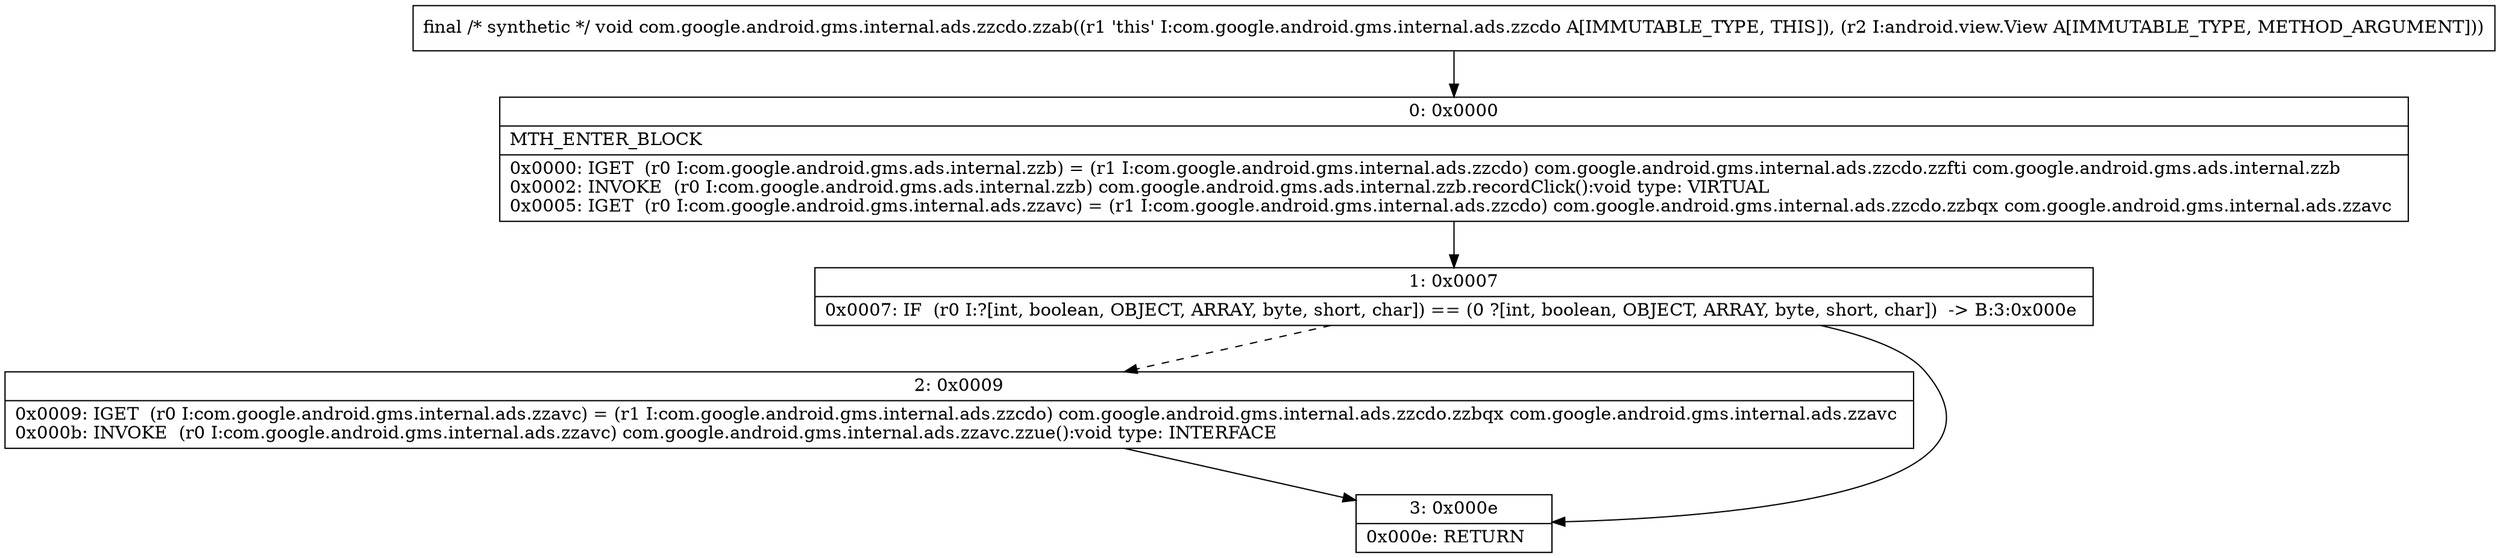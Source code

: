 digraph "CFG forcom.google.android.gms.internal.ads.zzcdo.zzab(Landroid\/view\/View;)V" {
Node_0 [shape=record,label="{0\:\ 0x0000|MTH_ENTER_BLOCK\l|0x0000: IGET  (r0 I:com.google.android.gms.ads.internal.zzb) = (r1 I:com.google.android.gms.internal.ads.zzcdo) com.google.android.gms.internal.ads.zzcdo.zzfti com.google.android.gms.ads.internal.zzb \l0x0002: INVOKE  (r0 I:com.google.android.gms.ads.internal.zzb) com.google.android.gms.ads.internal.zzb.recordClick():void type: VIRTUAL \l0x0005: IGET  (r0 I:com.google.android.gms.internal.ads.zzavc) = (r1 I:com.google.android.gms.internal.ads.zzcdo) com.google.android.gms.internal.ads.zzcdo.zzbqx com.google.android.gms.internal.ads.zzavc \l}"];
Node_1 [shape=record,label="{1\:\ 0x0007|0x0007: IF  (r0 I:?[int, boolean, OBJECT, ARRAY, byte, short, char]) == (0 ?[int, boolean, OBJECT, ARRAY, byte, short, char])  \-\> B:3:0x000e \l}"];
Node_2 [shape=record,label="{2\:\ 0x0009|0x0009: IGET  (r0 I:com.google.android.gms.internal.ads.zzavc) = (r1 I:com.google.android.gms.internal.ads.zzcdo) com.google.android.gms.internal.ads.zzcdo.zzbqx com.google.android.gms.internal.ads.zzavc \l0x000b: INVOKE  (r0 I:com.google.android.gms.internal.ads.zzavc) com.google.android.gms.internal.ads.zzavc.zzue():void type: INTERFACE \l}"];
Node_3 [shape=record,label="{3\:\ 0x000e|0x000e: RETURN   \l}"];
MethodNode[shape=record,label="{final \/* synthetic *\/ void com.google.android.gms.internal.ads.zzcdo.zzab((r1 'this' I:com.google.android.gms.internal.ads.zzcdo A[IMMUTABLE_TYPE, THIS]), (r2 I:android.view.View A[IMMUTABLE_TYPE, METHOD_ARGUMENT])) }"];
MethodNode -> Node_0;
Node_0 -> Node_1;
Node_1 -> Node_2[style=dashed];
Node_1 -> Node_3;
Node_2 -> Node_3;
}

